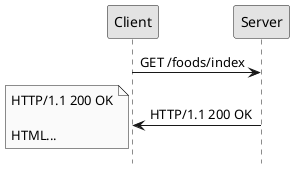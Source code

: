 @startuml
hide footbox
skinparam monochrome true

Client -> Server: GET /foods/index
Server -> Client: HTTP/1.1 200 OK
note left: HTTP/1.1 200 OK\n\nHTML...
@enduml
